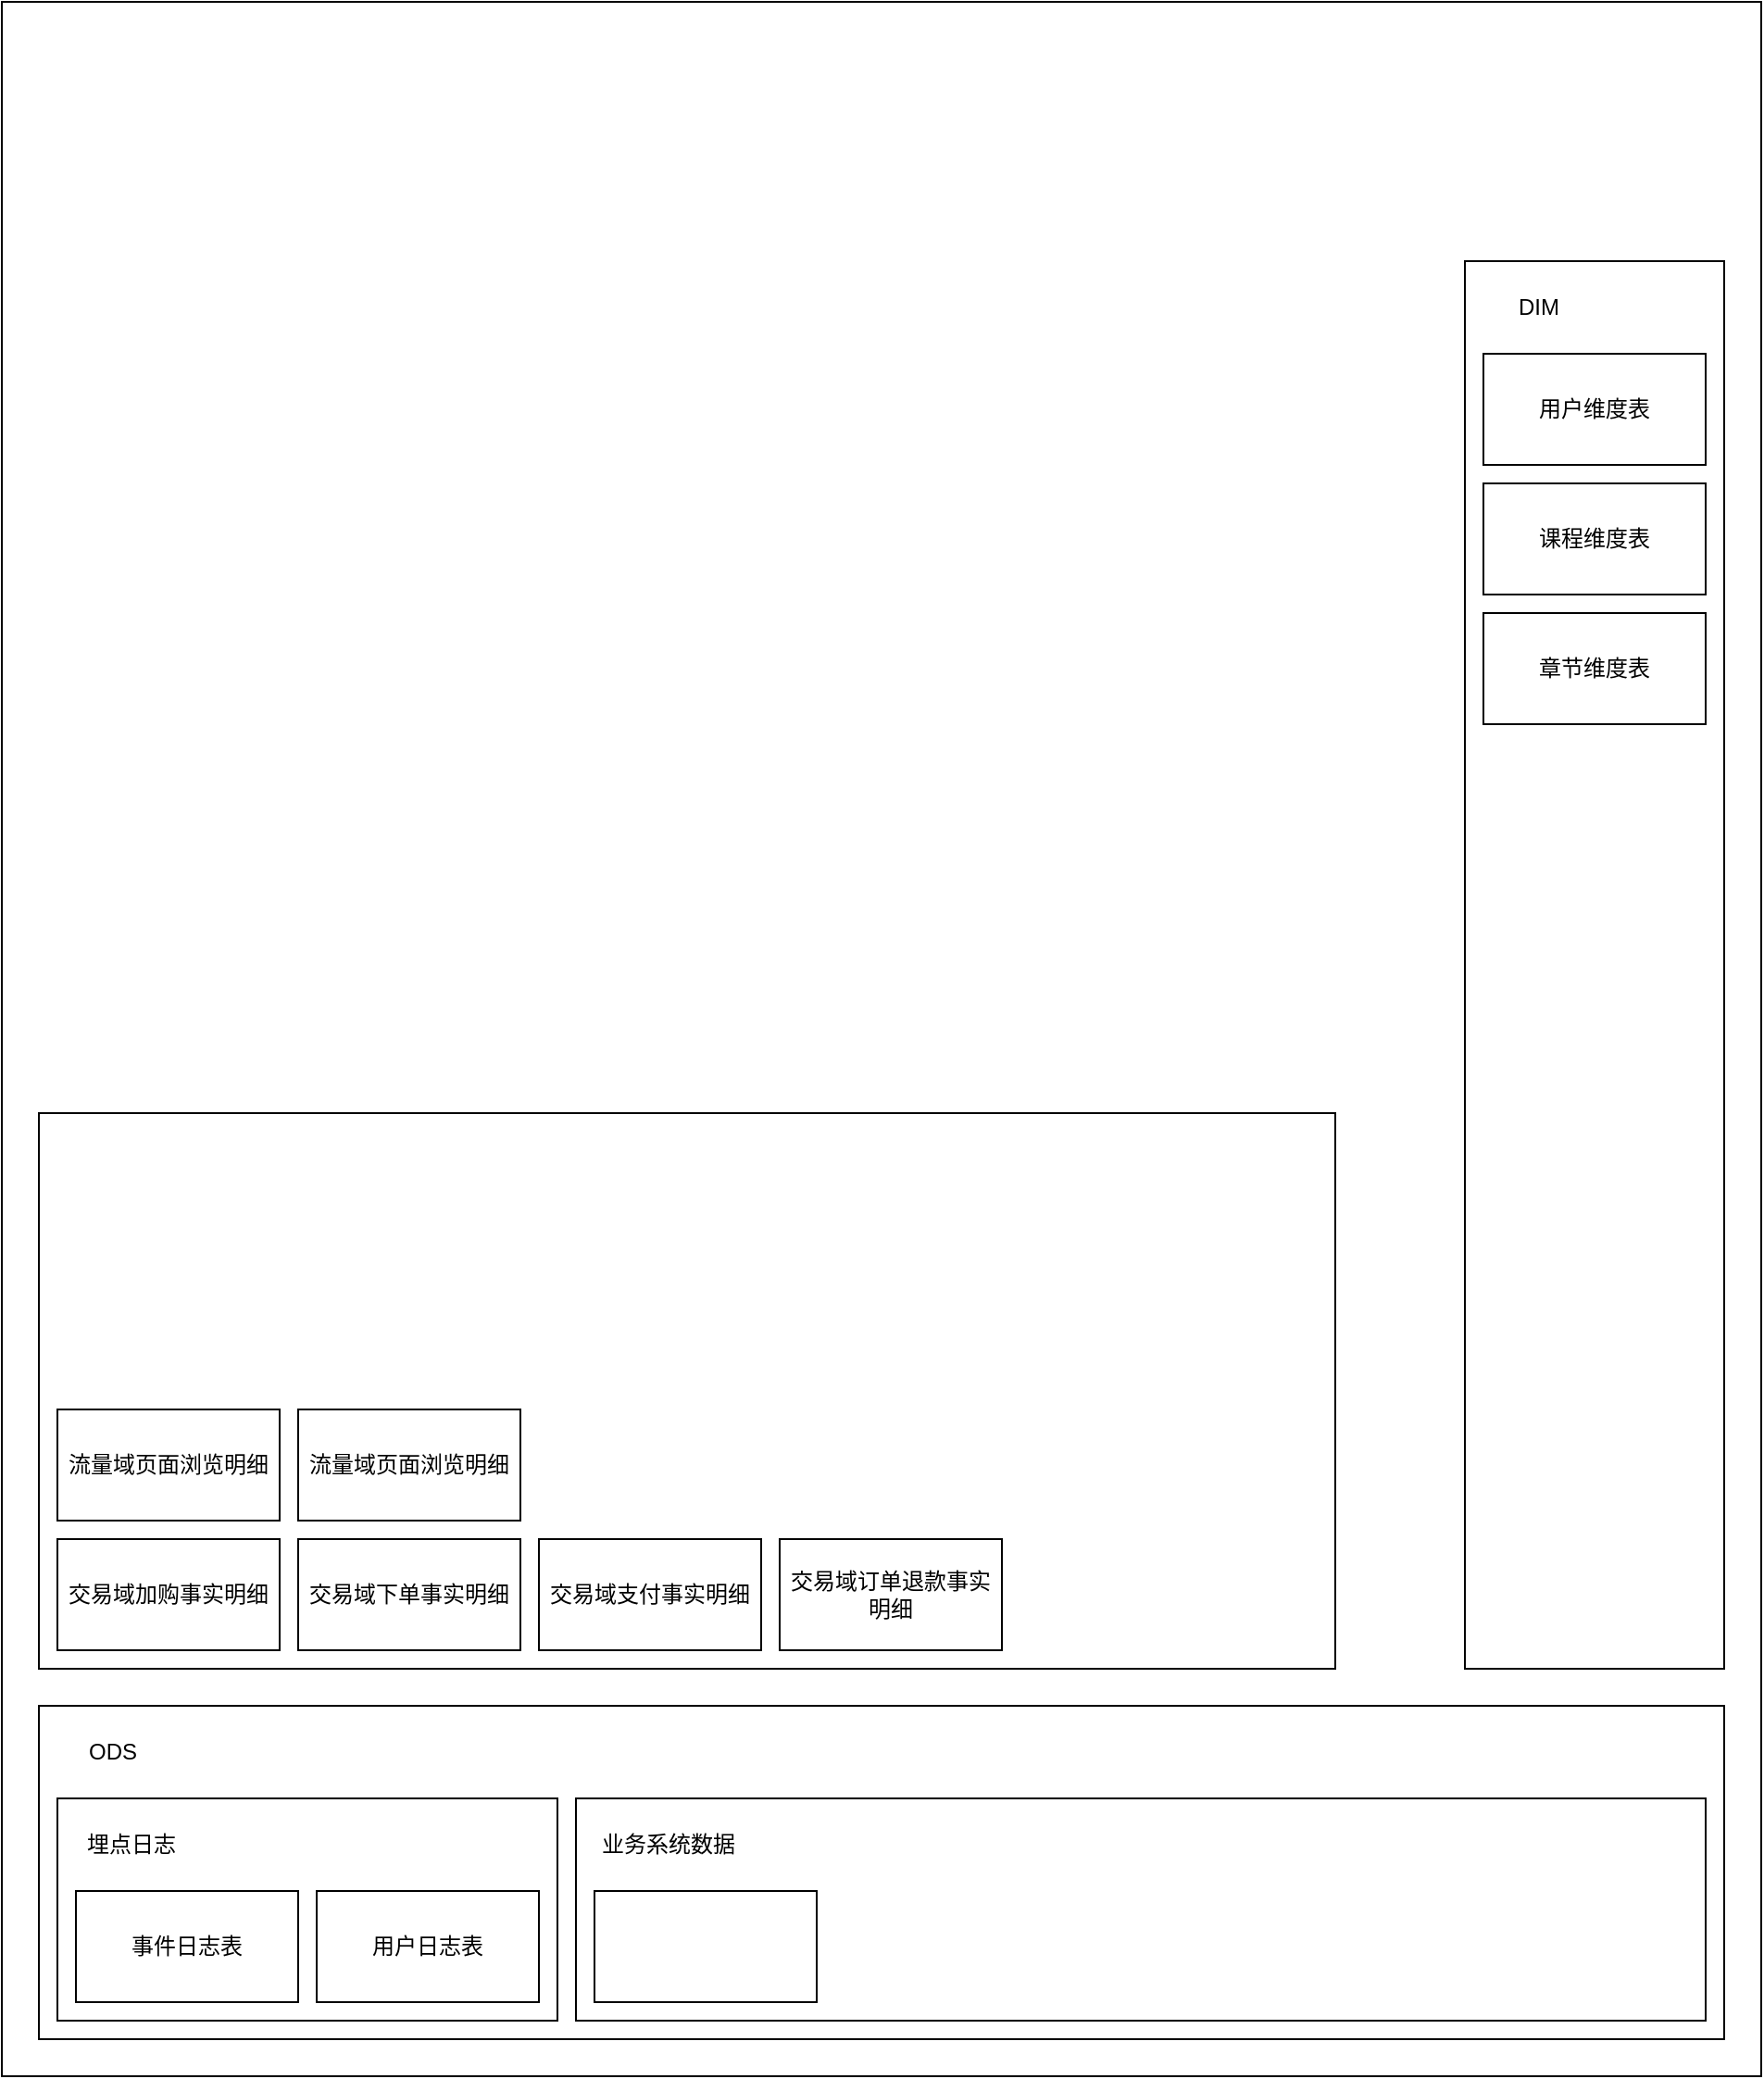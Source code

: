 <mxfile version="21.3.7" type="github">
  <diagram name="第 1 页" id="O_QHGvnCZH730tNBmOar">
    <mxGraphModel dx="1434" dy="1965" grid="1" gridSize="10" guides="1" tooltips="1" connect="1" arrows="1" fold="1" page="1" pageScale="1" pageWidth="827" pageHeight="1169" math="0" shadow="0">
      <root>
        <mxCell id="0" />
        <mxCell id="1" parent="0" />
        <mxCell id="saVYviV8NVjSQybobaWA-1" value="" style="rounded=0;whiteSpace=wrap;html=1;" vertex="1" parent="1">
          <mxGeometry x="150" y="-280" width="950" height="1120" as="geometry" />
        </mxCell>
        <mxCell id="saVYviV8NVjSQybobaWA-2" value="" style="rounded=0;whiteSpace=wrap;html=1;" vertex="1" parent="1">
          <mxGeometry x="170" y="640" width="910" height="180" as="geometry" />
        </mxCell>
        <mxCell id="saVYviV8NVjSQybobaWA-3" value="" style="rounded=0;whiteSpace=wrap;html=1;" vertex="1" parent="1">
          <mxGeometry x="180" y="690" width="270" height="120" as="geometry" />
        </mxCell>
        <mxCell id="saVYviV8NVjSQybobaWA-4" value="事件日志表" style="rounded=0;whiteSpace=wrap;html=1;" vertex="1" parent="1">
          <mxGeometry x="190" y="740" width="120" height="60" as="geometry" />
        </mxCell>
        <mxCell id="saVYviV8NVjSQybobaWA-5" value="用户日志表" style="rounded=0;whiteSpace=wrap;html=1;" vertex="1" parent="1">
          <mxGeometry x="320" y="740" width="120" height="60" as="geometry" />
        </mxCell>
        <mxCell id="saVYviV8NVjSQybobaWA-6" value="埋点日志" style="text;html=1;strokeColor=none;fillColor=none;align=center;verticalAlign=middle;whiteSpace=wrap;rounded=0;" vertex="1" parent="1">
          <mxGeometry x="190" y="700" width="60" height="30" as="geometry" />
        </mxCell>
        <mxCell id="saVYviV8NVjSQybobaWA-7" value="" style="rounded=0;whiteSpace=wrap;html=1;" vertex="1" parent="1">
          <mxGeometry x="460" y="690" width="610" height="120" as="geometry" />
        </mxCell>
        <mxCell id="saVYviV8NVjSQybobaWA-8" value="ODS" style="text;html=1;strokeColor=none;fillColor=none;align=center;verticalAlign=middle;whiteSpace=wrap;rounded=0;" vertex="1" parent="1">
          <mxGeometry x="180" y="650" width="60" height="30" as="geometry" />
        </mxCell>
        <mxCell id="saVYviV8NVjSQybobaWA-9" value="" style="rounded=0;whiteSpace=wrap;html=1;" vertex="1" parent="1">
          <mxGeometry x="470" y="740" width="120" height="60" as="geometry" />
        </mxCell>
        <mxCell id="saVYviV8NVjSQybobaWA-10" value="业务系统数据" style="text;html=1;strokeColor=none;fillColor=none;align=center;verticalAlign=middle;whiteSpace=wrap;rounded=0;" vertex="1" parent="1">
          <mxGeometry x="470" y="700" width="80" height="30" as="geometry" />
        </mxCell>
        <mxCell id="saVYviV8NVjSQybobaWA-11" value="" style="rounded=0;whiteSpace=wrap;html=1;" vertex="1" parent="1">
          <mxGeometry x="170" y="320" width="700" height="300" as="geometry" />
        </mxCell>
        <mxCell id="saVYviV8NVjSQybobaWA-13" value="" style="rounded=0;whiteSpace=wrap;html=1;" vertex="1" parent="1">
          <mxGeometry x="940" y="-140" width="140" height="760" as="geometry" />
        </mxCell>
        <mxCell id="saVYviV8NVjSQybobaWA-14" value="DIM" style="text;html=1;strokeColor=none;fillColor=none;align=center;verticalAlign=middle;whiteSpace=wrap;rounded=0;" vertex="1" parent="1">
          <mxGeometry x="950" y="-130" width="60" height="30" as="geometry" />
        </mxCell>
        <mxCell id="saVYviV8NVjSQybobaWA-16" value="交易域加购事实明细" style="rounded=0;whiteSpace=wrap;html=1;" vertex="1" parent="1">
          <mxGeometry x="180" y="550" width="120" height="60" as="geometry" />
        </mxCell>
        <mxCell id="saVYviV8NVjSQybobaWA-17" value="交易域下单事实明细" style="rounded=0;whiteSpace=wrap;html=1;" vertex="1" parent="1">
          <mxGeometry x="310" y="550" width="120" height="60" as="geometry" />
        </mxCell>
        <mxCell id="saVYviV8NVjSQybobaWA-18" value="交易域支付事实明细" style="rounded=0;whiteSpace=wrap;html=1;" vertex="1" parent="1">
          <mxGeometry x="440" y="550" width="120" height="60" as="geometry" />
        </mxCell>
        <mxCell id="saVYviV8NVjSQybobaWA-19" value="流量域页面浏览明细" style="rounded=0;whiteSpace=wrap;html=1;" vertex="1" parent="1">
          <mxGeometry x="180" y="480" width="120" height="60" as="geometry" />
        </mxCell>
        <mxCell id="saVYviV8NVjSQybobaWA-20" value="流量域页面浏览明细" style="rounded=0;whiteSpace=wrap;html=1;" vertex="1" parent="1">
          <mxGeometry x="310" y="480" width="120" height="60" as="geometry" />
        </mxCell>
        <mxCell id="saVYviV8NVjSQybobaWA-21" value="用户维度表" style="rounded=0;whiteSpace=wrap;html=1;" vertex="1" parent="1">
          <mxGeometry x="950" y="-90" width="120" height="60" as="geometry" />
        </mxCell>
        <mxCell id="saVYviV8NVjSQybobaWA-22" value="课程维度表" style="rounded=0;whiteSpace=wrap;html=1;" vertex="1" parent="1">
          <mxGeometry x="950" y="-20" width="120" height="60" as="geometry" />
        </mxCell>
        <mxCell id="saVYviV8NVjSQybobaWA-23" value="章节维度表" style="rounded=0;whiteSpace=wrap;html=1;" vertex="1" parent="1">
          <mxGeometry x="950" y="50" width="120" height="60" as="geometry" />
        </mxCell>
        <mxCell id="saVYviV8NVjSQybobaWA-24" value="交易域订单退款事实明细" style="rounded=0;whiteSpace=wrap;html=1;" vertex="1" parent="1">
          <mxGeometry x="570" y="550" width="120" height="60" as="geometry" />
        </mxCell>
      </root>
    </mxGraphModel>
  </diagram>
</mxfile>
